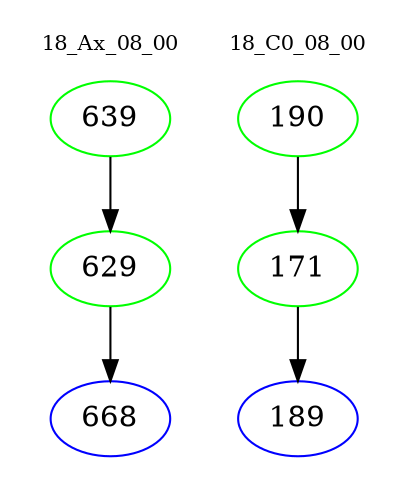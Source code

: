 digraph{
subgraph cluster_0 {
color = white
label = "18_Ax_08_00";
fontsize=10;
T0_639 [label="639", color="green"]
T0_639 -> T0_629 [color="black"]
T0_629 [label="629", color="green"]
T0_629 -> T0_668 [color="black"]
T0_668 [label="668", color="blue"]
}
subgraph cluster_1 {
color = white
label = "18_C0_08_00";
fontsize=10;
T1_190 [label="190", color="green"]
T1_190 -> T1_171 [color="black"]
T1_171 [label="171", color="green"]
T1_171 -> T1_189 [color="black"]
T1_189 [label="189", color="blue"]
}
}

